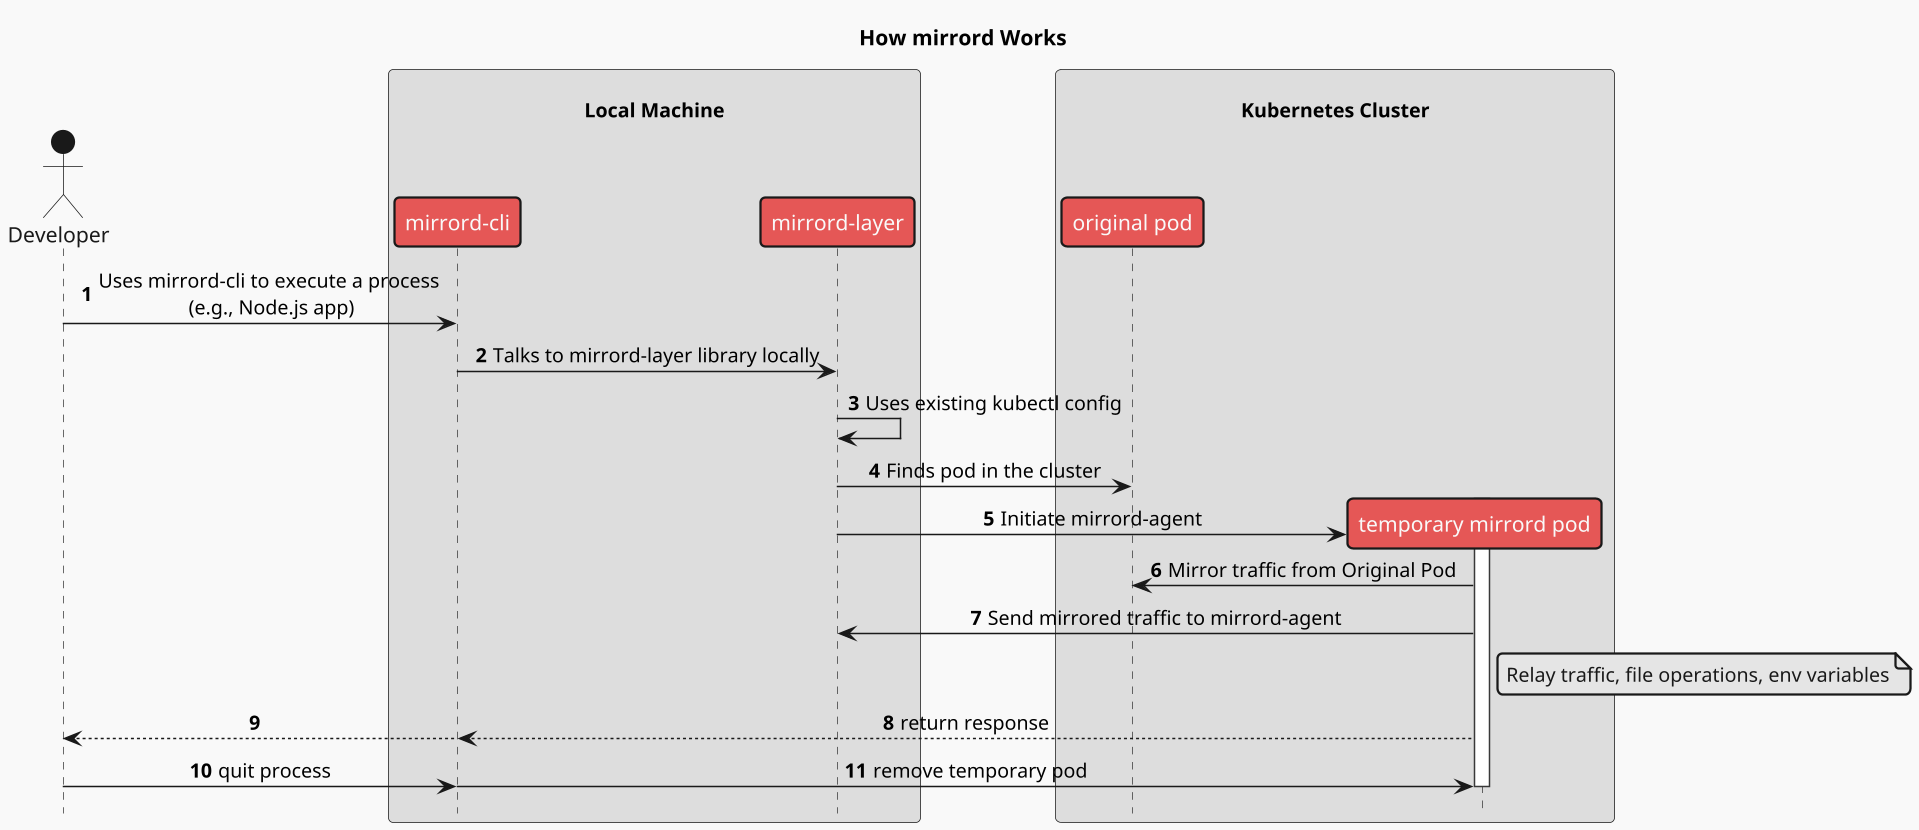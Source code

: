@startuml
!pragma teoz true
!theme mars
hide footbox
autonumber

scale 1920x1080
skinparam defaultTextAlignment center
skinparam NoteTextAlignment left
skinparam shadowing false
skinparam BoxPadding 10

title How mirrord Works

actor Developer as dev
box "\nLocal Machine" 
  participant "mirrord-cli" as cli
  participant "mirrord-layer" as layer
end box

box "\nKubernetes Cluster" 
  participant "original pod" as origPod
  participant "temporary mirrord pod" as agent
end box

dev -> cli : Uses mirrord-cli to execute a process\n (e.g., Node.js app)
cli -> layer : Talks to mirrord-layer library locally
layer -> layer : Uses existing kubectl config
layer -> origPod : Finds pod in the cluster

create agent
activate agent
layer -> agent : Initiate mirrord-agent
agent -> origPod : Mirror traffic from Original Pod
agent -> layer : Send mirrored traffic to mirrord-agent
note right of agent
 Relay traffic, file operations, env variables
end note
agent --> cli : return response
& cli --> dev
dev -> cli : quit process
& cli -> agent : remove temporary pod
destroy agent

@enduml
